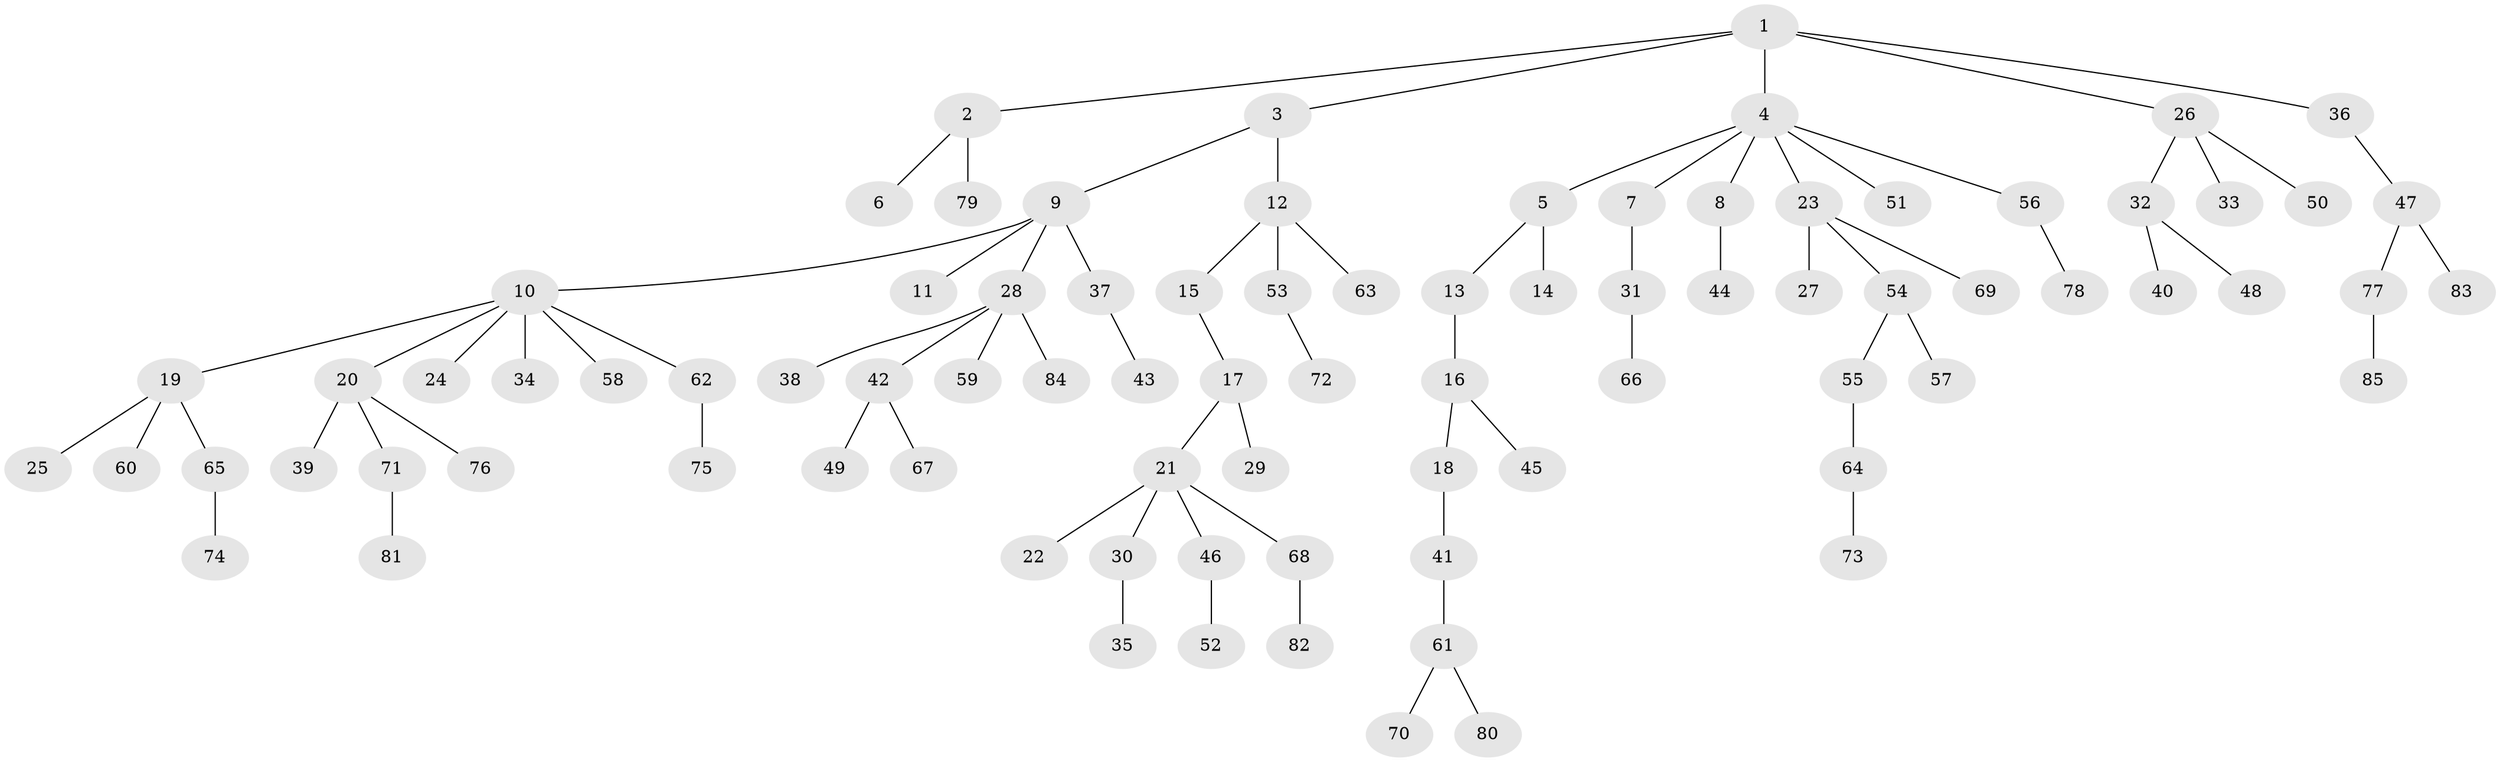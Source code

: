 // coarse degree distribution, {6: 0.017241379310344827, 3: 0.15517241379310345, 7: 0.017241379310344827, 2: 0.1896551724137931, 1: 0.5689655172413793, 10: 0.017241379310344827, 5: 0.017241379310344827, 4: 0.017241379310344827}
// Generated by graph-tools (version 1.1) at 2025/24/03/03/25 07:24:09]
// undirected, 85 vertices, 84 edges
graph export_dot {
graph [start="1"]
  node [color=gray90,style=filled];
  1;
  2;
  3;
  4;
  5;
  6;
  7;
  8;
  9;
  10;
  11;
  12;
  13;
  14;
  15;
  16;
  17;
  18;
  19;
  20;
  21;
  22;
  23;
  24;
  25;
  26;
  27;
  28;
  29;
  30;
  31;
  32;
  33;
  34;
  35;
  36;
  37;
  38;
  39;
  40;
  41;
  42;
  43;
  44;
  45;
  46;
  47;
  48;
  49;
  50;
  51;
  52;
  53;
  54;
  55;
  56;
  57;
  58;
  59;
  60;
  61;
  62;
  63;
  64;
  65;
  66;
  67;
  68;
  69;
  70;
  71;
  72;
  73;
  74;
  75;
  76;
  77;
  78;
  79;
  80;
  81;
  82;
  83;
  84;
  85;
  1 -- 2;
  1 -- 3;
  1 -- 4;
  1 -- 26;
  1 -- 36;
  2 -- 6;
  2 -- 79;
  3 -- 9;
  3 -- 12;
  4 -- 5;
  4 -- 7;
  4 -- 8;
  4 -- 23;
  4 -- 51;
  4 -- 56;
  5 -- 13;
  5 -- 14;
  7 -- 31;
  8 -- 44;
  9 -- 10;
  9 -- 11;
  9 -- 28;
  9 -- 37;
  10 -- 19;
  10 -- 20;
  10 -- 24;
  10 -- 34;
  10 -- 58;
  10 -- 62;
  12 -- 15;
  12 -- 53;
  12 -- 63;
  13 -- 16;
  15 -- 17;
  16 -- 18;
  16 -- 45;
  17 -- 21;
  17 -- 29;
  18 -- 41;
  19 -- 25;
  19 -- 60;
  19 -- 65;
  20 -- 39;
  20 -- 71;
  20 -- 76;
  21 -- 22;
  21 -- 30;
  21 -- 46;
  21 -- 68;
  23 -- 27;
  23 -- 54;
  23 -- 69;
  26 -- 32;
  26 -- 33;
  26 -- 50;
  28 -- 38;
  28 -- 42;
  28 -- 59;
  28 -- 84;
  30 -- 35;
  31 -- 66;
  32 -- 40;
  32 -- 48;
  36 -- 47;
  37 -- 43;
  41 -- 61;
  42 -- 49;
  42 -- 67;
  46 -- 52;
  47 -- 77;
  47 -- 83;
  53 -- 72;
  54 -- 55;
  54 -- 57;
  55 -- 64;
  56 -- 78;
  61 -- 70;
  61 -- 80;
  62 -- 75;
  64 -- 73;
  65 -- 74;
  68 -- 82;
  71 -- 81;
  77 -- 85;
}
